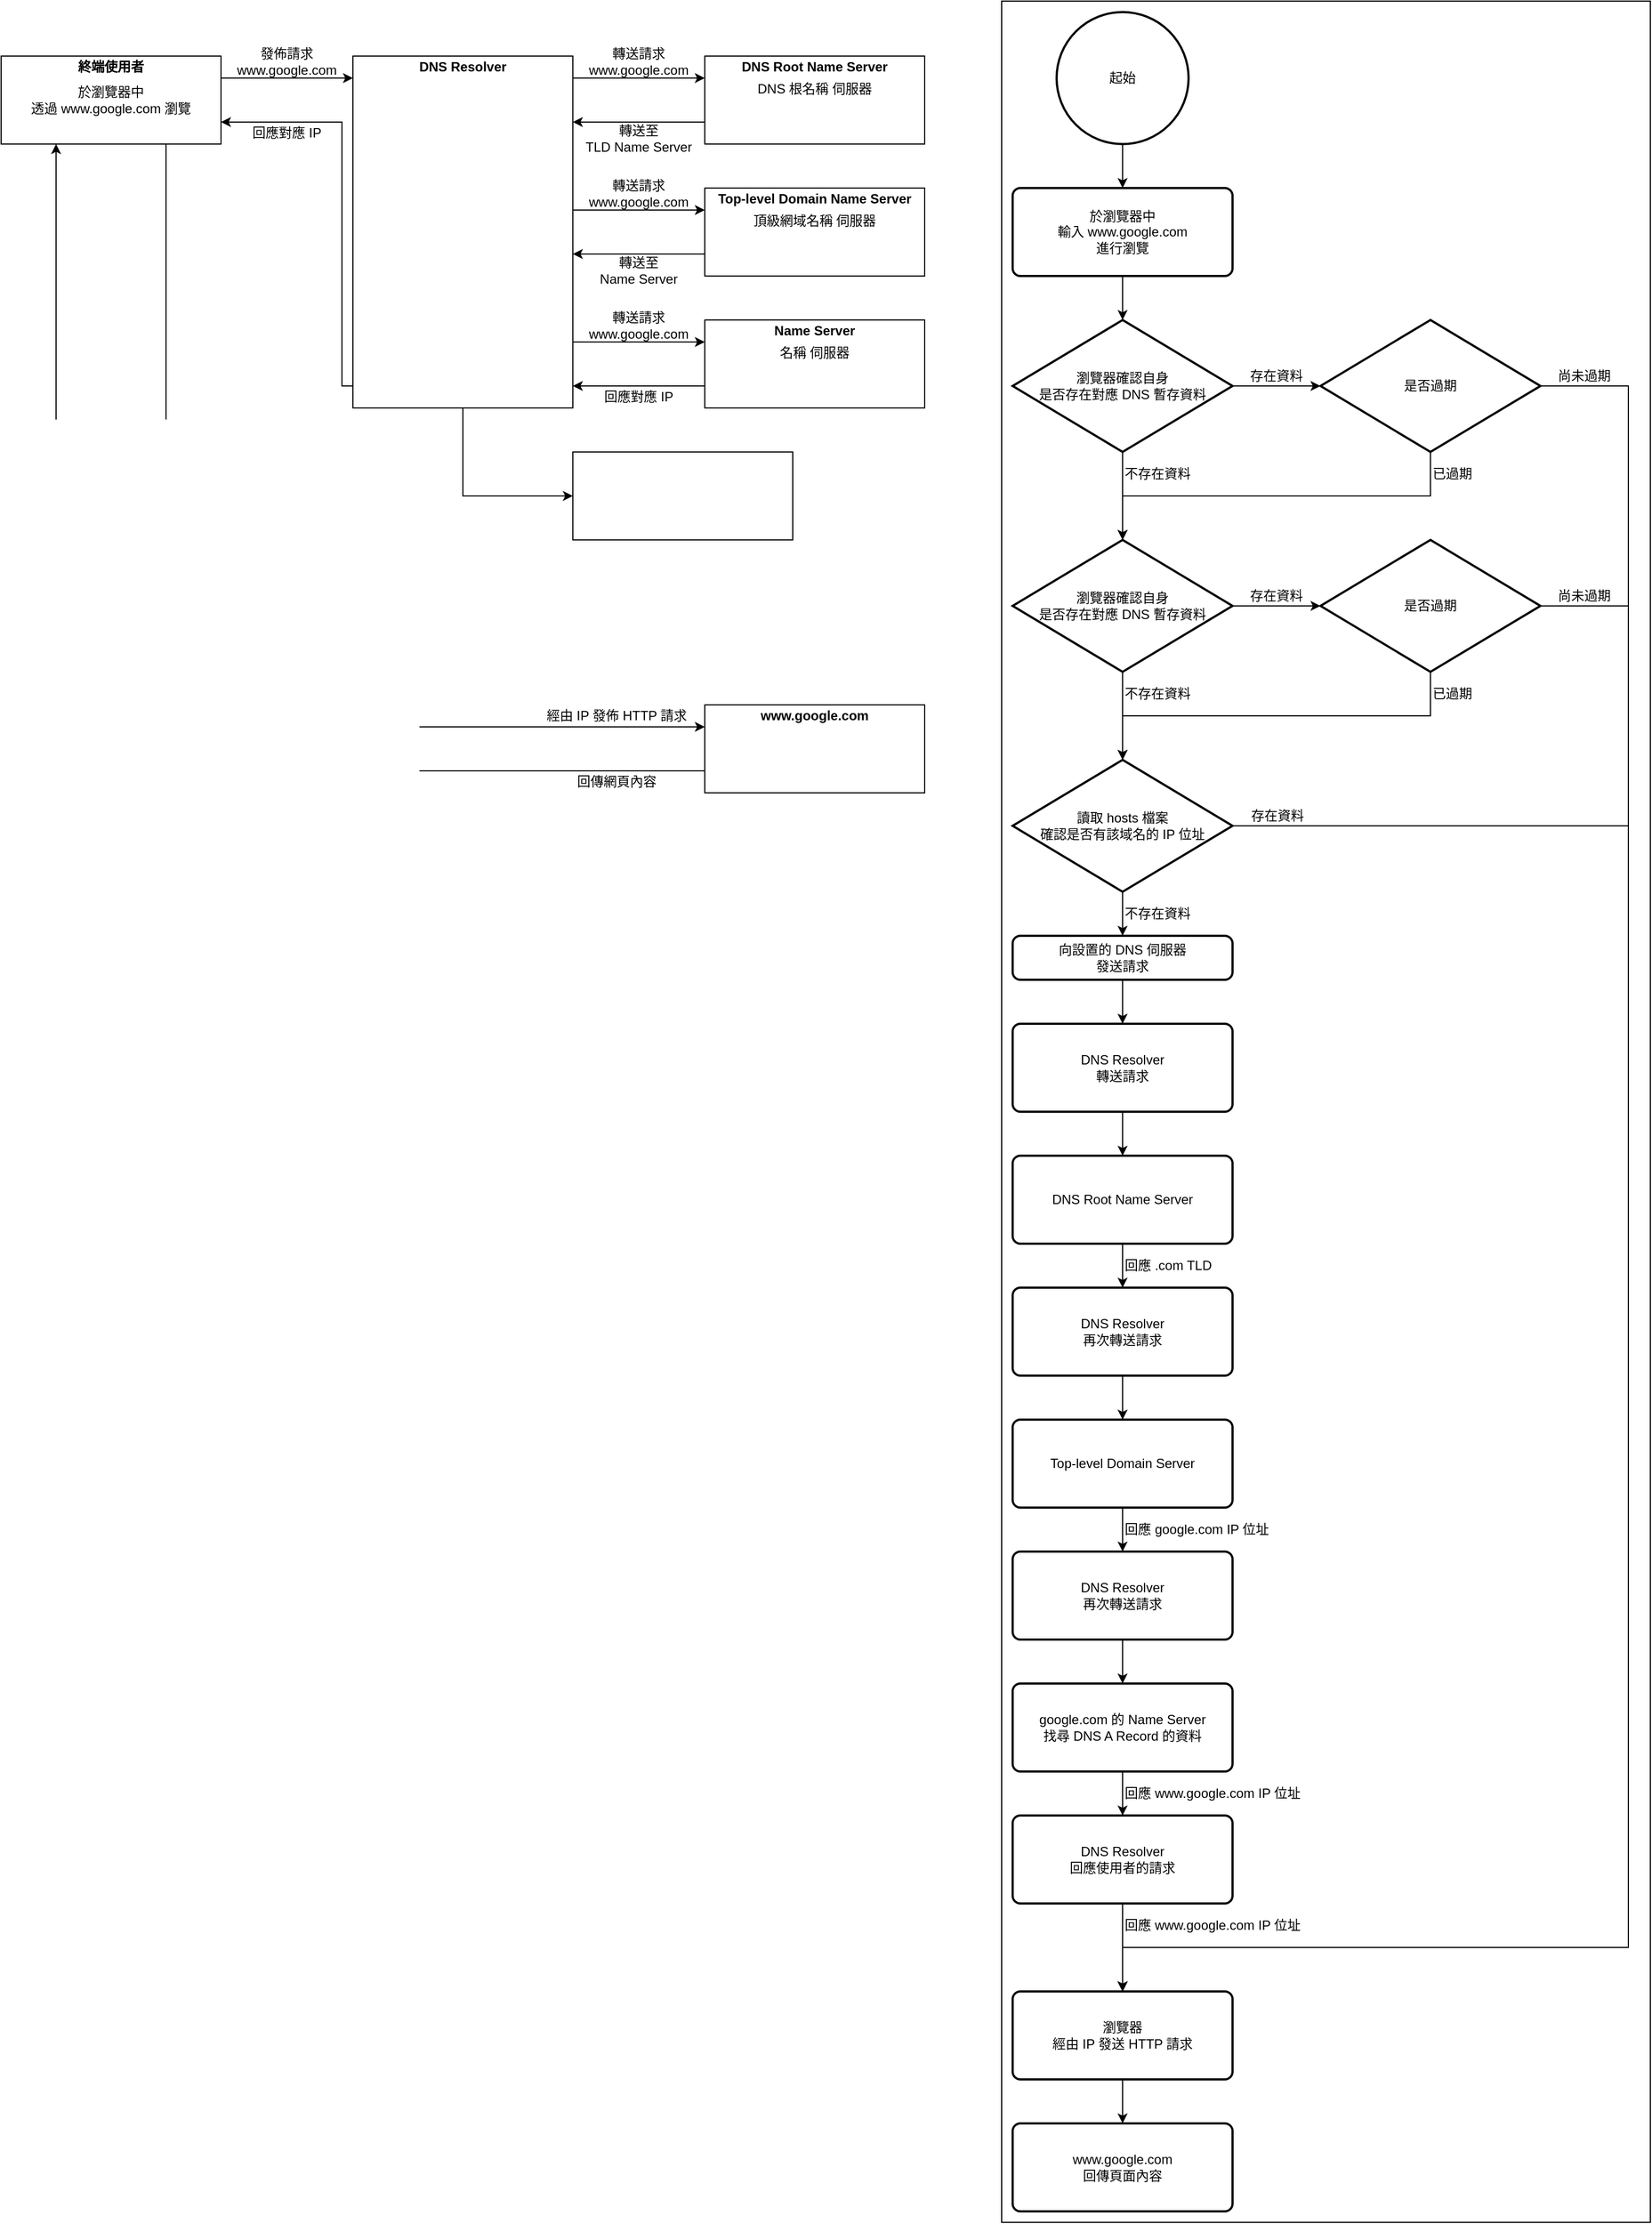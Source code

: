 <mxfile version="21.3.6" type="device">
  <diagram name="第 1 页" id="IJ6mtE8mXL97w89WOloE">
    <mxGraphModel dx="1615" dy="2149" grid="1" gridSize="10" guides="1" tooltips="1" connect="1" arrows="1" fold="1" page="1" pageScale="1" pageWidth="827" pageHeight="1169" math="0" shadow="0">
      <root>
        <mxCell id="0" />
        <mxCell id="1" parent="0" />
        <mxCell id="1t1uXv_9IBnylGE5I8BE-41" value="" style="rounded=0;whiteSpace=wrap;html=1;" vertex="1" parent="1">
          <mxGeometry x="950" y="-10" width="590" height="2020" as="geometry" />
        </mxCell>
        <mxCell id="Oc1GBQy9NfjebfQjgDQA-47" style="edgeStyle=orthogonalEdgeStyle;rounded=0;orthogonalLoop=1;jettySize=auto;html=1;exitX=0.5;exitY=1;exitDx=0;exitDy=0;entryX=0;entryY=0.5;entryDx=0;entryDy=0;" parent="1" source="Oc1GBQy9NfjebfQjgDQA-5" target="Oc1GBQy9NfjebfQjgDQA-46" edge="1">
          <mxGeometry relative="1" as="geometry" />
        </mxCell>
        <mxCell id="Oc1GBQy9NfjebfQjgDQA-5" value="" style="rounded=0;whiteSpace=wrap;html=1;" parent="1" vertex="1">
          <mxGeometry x="360" y="40" width="200" height="320" as="geometry" />
        </mxCell>
        <mxCell id="Oc1GBQy9NfjebfQjgDQA-26" style="edgeStyle=orthogonalEdgeStyle;rounded=0;orthogonalLoop=1;jettySize=auto;html=1;exitX=1;exitY=0.25;exitDx=0;exitDy=0;" parent="1" source="Oc1GBQy9NfjebfQjgDQA-2" edge="1">
          <mxGeometry relative="1" as="geometry">
            <mxPoint x="360" y="60" as="targetPoint" />
          </mxGeometry>
        </mxCell>
        <mxCell id="Oc1GBQy9NfjebfQjgDQA-42" style="edgeStyle=orthogonalEdgeStyle;rounded=0;orthogonalLoop=1;jettySize=auto;html=1;exitX=0.75;exitY=1;exitDx=0;exitDy=0;entryX=0;entryY=0.25;entryDx=0;entryDy=0;" parent="1" source="Oc1GBQy9NfjebfQjgDQA-2" target="Oc1GBQy9NfjebfQjgDQA-40" edge="1">
          <mxGeometry relative="1" as="geometry" />
        </mxCell>
        <mxCell id="Oc1GBQy9NfjebfQjgDQA-2" value="於瀏覽器中&lt;br&gt;透過&amp;nbsp;www.google.com 瀏覽" style="rounded=0;whiteSpace=wrap;html=1;container=0;" parent="1" vertex="1">
          <mxGeometry x="40" y="40" width="200" height="80" as="geometry" />
        </mxCell>
        <mxCell id="Oc1GBQy9NfjebfQjgDQA-8" value="終端使用者" style="text;html=1;strokeColor=none;fillColor=none;align=center;verticalAlign=middle;whiteSpace=wrap;rounded=0;fontStyle=1" parent="1" vertex="1">
          <mxGeometry x="40" y="40" width="200" height="20" as="geometry" />
        </mxCell>
        <mxCell id="Oc1GBQy9NfjebfQjgDQA-11" value="發佈請求&lt;br&gt;www.google.com" style="text;html=1;strokeColor=none;fillColor=none;align=center;verticalAlign=middle;whiteSpace=wrap;rounded=0;" parent="1" vertex="1">
          <mxGeometry x="240" y="30" width="120" height="30" as="geometry" />
        </mxCell>
        <mxCell id="Oc1GBQy9NfjebfQjgDQA-12" value="DNS Resolver" style="text;html=1;strokeColor=none;fillColor=none;align=center;verticalAlign=middle;whiteSpace=wrap;rounded=0;fontStyle=1" parent="1" vertex="1">
          <mxGeometry x="360" y="40" width="200" height="20" as="geometry" />
        </mxCell>
        <mxCell id="Oc1GBQy9NfjebfQjgDQA-23" style="edgeStyle=orthogonalEdgeStyle;rounded=0;orthogonalLoop=1;jettySize=auto;html=1;exitX=0;exitY=0.75;exitDx=0;exitDy=0;" parent="1" source="Oc1GBQy9NfjebfQjgDQA-13" edge="1">
          <mxGeometry relative="1" as="geometry">
            <mxPoint x="560" y="100" as="targetPoint" />
          </mxGeometry>
        </mxCell>
        <mxCell id="Oc1GBQy9NfjebfQjgDQA-13" value="" style="rounded=0;whiteSpace=wrap;html=1;" parent="1" vertex="1">
          <mxGeometry x="680" y="40" width="200" height="80" as="geometry" />
        </mxCell>
        <mxCell id="Oc1GBQy9NfjebfQjgDQA-14" value="DNS Root Name Server" style="text;html=1;strokeColor=none;fillColor=none;align=center;verticalAlign=middle;whiteSpace=wrap;rounded=0;fontStyle=1" parent="1" vertex="1">
          <mxGeometry x="680" y="40" width="200" height="20" as="geometry" />
        </mxCell>
        <mxCell id="Oc1GBQy9NfjebfQjgDQA-17" value="轉送請求&lt;br&gt;www.google.com" style="text;html=1;strokeColor=none;fillColor=none;align=center;verticalAlign=middle;whiteSpace=wrap;rounded=0;" parent="1" vertex="1">
          <mxGeometry x="560" y="30" width="120" height="30" as="geometry" />
        </mxCell>
        <mxCell id="Oc1GBQy9NfjebfQjgDQA-19" value="轉送至&lt;br&gt;TLD Name Server" style="text;html=1;strokeColor=none;fillColor=none;align=center;verticalAlign=middle;whiteSpace=wrap;rounded=0;" parent="1" vertex="1">
          <mxGeometry x="560" y="100" width="120" height="30" as="geometry" />
        </mxCell>
        <mxCell id="Oc1GBQy9NfjebfQjgDQA-29" style="edgeStyle=orthogonalEdgeStyle;rounded=0;orthogonalLoop=1;jettySize=auto;html=1;exitX=0;exitY=0.75;exitDx=0;exitDy=0;" parent="1" source="Oc1GBQy9NfjebfQjgDQA-20" edge="1">
          <mxGeometry relative="1" as="geometry">
            <mxPoint x="560" y="220" as="targetPoint" />
          </mxGeometry>
        </mxCell>
        <mxCell id="Oc1GBQy9NfjebfQjgDQA-20" value="" style="rounded=0;whiteSpace=wrap;html=1;" parent="1" vertex="1">
          <mxGeometry x="680" y="160" width="200" height="80" as="geometry" />
        </mxCell>
        <mxCell id="Oc1GBQy9NfjebfQjgDQA-21" value="Top-level Domain Name Server" style="text;html=1;strokeColor=none;fillColor=none;align=center;verticalAlign=middle;whiteSpace=wrap;rounded=0;fontStyle=1" parent="1" vertex="1">
          <mxGeometry x="680" y="160" width="200" height="20" as="geometry" />
        </mxCell>
        <mxCell id="Oc1GBQy9NfjebfQjgDQA-22" value="" style="endArrow=classic;html=1;rounded=0;entryX=0;entryY=0.25;entryDx=0;entryDy=0;" parent="1" target="Oc1GBQy9NfjebfQjgDQA-13" edge="1">
          <mxGeometry width="50" height="50" relative="1" as="geometry">
            <mxPoint x="560" y="60" as="sourcePoint" />
            <mxPoint x="630" y="80" as="targetPoint" />
          </mxGeometry>
        </mxCell>
        <mxCell id="Oc1GBQy9NfjebfQjgDQA-24" value="" style="endArrow=classic;html=1;rounded=0;entryX=0;entryY=0.25;entryDx=0;entryDy=0;" parent="1" target="Oc1GBQy9NfjebfQjgDQA-20" edge="1">
          <mxGeometry width="50" height="50" relative="1" as="geometry">
            <mxPoint x="560" y="180" as="sourcePoint" />
            <mxPoint x="630" y="220" as="targetPoint" />
          </mxGeometry>
        </mxCell>
        <mxCell id="Oc1GBQy9NfjebfQjgDQA-25" value="轉送請求&lt;br&gt;www.google.com" style="text;html=1;strokeColor=none;fillColor=none;align=center;verticalAlign=middle;whiteSpace=wrap;rounded=0;" parent="1" vertex="1">
          <mxGeometry x="560" y="150" width="120" height="30" as="geometry" />
        </mxCell>
        <mxCell id="Oc1GBQy9NfjebfQjgDQA-27" value="頂級網域名稱 伺服器" style="text;html=1;strokeColor=none;fillColor=none;align=center;verticalAlign=middle;whiteSpace=wrap;rounded=0;" parent="1" vertex="1">
          <mxGeometry x="680" y="180" width="200" height="20" as="geometry" />
        </mxCell>
        <mxCell id="Oc1GBQy9NfjebfQjgDQA-28" value="DNS&amp;nbsp;根名稱 伺服器" style="text;html=1;strokeColor=none;fillColor=none;align=center;verticalAlign=middle;whiteSpace=wrap;rounded=0;" parent="1" vertex="1">
          <mxGeometry x="680" y="60" width="200" height="20" as="geometry" />
        </mxCell>
        <mxCell id="Oc1GBQy9NfjebfQjgDQA-30" value="轉送至&lt;br&gt;Name Server" style="text;html=1;strokeColor=none;fillColor=none;align=center;verticalAlign=middle;whiteSpace=wrap;rounded=0;" parent="1" vertex="1">
          <mxGeometry x="560" y="220" width="120" height="30" as="geometry" />
        </mxCell>
        <mxCell id="Oc1GBQy9NfjebfQjgDQA-34" style="edgeStyle=orthogonalEdgeStyle;rounded=0;orthogonalLoop=1;jettySize=auto;html=1;exitX=0;exitY=0.75;exitDx=0;exitDy=0;" parent="1" source="Oc1GBQy9NfjebfQjgDQA-31" edge="1">
          <mxGeometry relative="1" as="geometry">
            <mxPoint x="560" y="340" as="targetPoint" />
          </mxGeometry>
        </mxCell>
        <mxCell id="Oc1GBQy9NfjebfQjgDQA-31" value="" style="rounded=0;whiteSpace=wrap;html=1;" parent="1" vertex="1">
          <mxGeometry x="680" y="280" width="200" height="80" as="geometry" />
        </mxCell>
        <mxCell id="Oc1GBQy9NfjebfQjgDQA-32" value="Name Server" style="text;html=1;strokeColor=none;fillColor=none;align=center;verticalAlign=middle;whiteSpace=wrap;rounded=0;fontStyle=1" parent="1" vertex="1">
          <mxGeometry x="680" y="280" width="200" height="20" as="geometry" />
        </mxCell>
        <mxCell id="Oc1GBQy9NfjebfQjgDQA-33" value="名稱 伺服器" style="text;html=1;strokeColor=none;fillColor=none;align=center;verticalAlign=middle;whiteSpace=wrap;rounded=0;" parent="1" vertex="1">
          <mxGeometry x="680" y="300" width="200" height="20" as="geometry" />
        </mxCell>
        <mxCell id="Oc1GBQy9NfjebfQjgDQA-35" value="" style="endArrow=classic;html=1;rounded=0;entryX=0;entryY=0.25;entryDx=0;entryDy=0;" parent="1" target="Oc1GBQy9NfjebfQjgDQA-31" edge="1">
          <mxGeometry width="50" height="50" relative="1" as="geometry">
            <mxPoint x="560" y="300" as="sourcePoint" />
            <mxPoint x="640" y="370" as="targetPoint" />
          </mxGeometry>
        </mxCell>
        <mxCell id="Oc1GBQy9NfjebfQjgDQA-36" value="轉送請求&lt;br&gt;www.google.com" style="text;html=1;strokeColor=none;fillColor=none;align=center;verticalAlign=middle;whiteSpace=wrap;rounded=0;" parent="1" vertex="1">
          <mxGeometry x="560" y="270" width="120" height="30" as="geometry" />
        </mxCell>
        <mxCell id="Oc1GBQy9NfjebfQjgDQA-37" value="回應對應 IP" style="text;html=1;strokeColor=none;fillColor=none;align=center;verticalAlign=middle;whiteSpace=wrap;rounded=0;" parent="1" vertex="1">
          <mxGeometry x="560" y="340" width="120" height="20" as="geometry" />
        </mxCell>
        <mxCell id="Oc1GBQy9NfjebfQjgDQA-38" value="" style="endArrow=classic;html=1;rounded=0;entryX=1;entryY=0.75;entryDx=0;entryDy=0;" parent="1" target="Oc1GBQy9NfjebfQjgDQA-2" edge="1">
          <mxGeometry width="50" height="50" relative="1" as="geometry">
            <mxPoint x="360" y="340" as="sourcePoint" />
            <mxPoint x="270" y="280" as="targetPoint" />
            <Array as="points">
              <mxPoint x="350" y="340" />
              <mxPoint x="350" y="100" />
            </Array>
          </mxGeometry>
        </mxCell>
        <mxCell id="Oc1GBQy9NfjebfQjgDQA-39" value="回應對應 IP" style="text;html=1;strokeColor=none;fillColor=none;align=center;verticalAlign=middle;whiteSpace=wrap;rounded=0;" parent="1" vertex="1">
          <mxGeometry x="240" y="100" width="120" height="20" as="geometry" />
        </mxCell>
        <mxCell id="Oc1GBQy9NfjebfQjgDQA-44" style="edgeStyle=orthogonalEdgeStyle;rounded=0;orthogonalLoop=1;jettySize=auto;html=1;exitX=0;exitY=0.75;exitDx=0;exitDy=0;entryX=0.25;entryY=1;entryDx=0;entryDy=0;" parent="1" source="Oc1GBQy9NfjebfQjgDQA-40" target="Oc1GBQy9NfjebfQjgDQA-2" edge="1">
          <mxGeometry relative="1" as="geometry" />
        </mxCell>
        <mxCell id="Oc1GBQy9NfjebfQjgDQA-40" value="" style="rounded=0;whiteSpace=wrap;html=1;" parent="1" vertex="1">
          <mxGeometry x="680" y="630" width="200" height="80" as="geometry" />
        </mxCell>
        <mxCell id="Oc1GBQy9NfjebfQjgDQA-41" value="www.google.com" style="text;html=1;strokeColor=none;fillColor=none;align=center;verticalAlign=middle;whiteSpace=wrap;rounded=0;fontStyle=1" parent="1" vertex="1">
          <mxGeometry x="680" y="630" width="200" height="20" as="geometry" />
        </mxCell>
        <mxCell id="Oc1GBQy9NfjebfQjgDQA-43" value="經由 IP 發佈 HTTP 請求" style="text;html=1;strokeColor=none;fillColor=none;align=center;verticalAlign=middle;whiteSpace=wrap;rounded=0;" parent="1" vertex="1">
          <mxGeometry x="520" y="630" width="160" height="20" as="geometry" />
        </mxCell>
        <mxCell id="Oc1GBQy9NfjebfQjgDQA-45" value="回傳網頁內容" style="text;html=1;strokeColor=none;fillColor=none;align=center;verticalAlign=middle;whiteSpace=wrap;rounded=0;" parent="1" vertex="1">
          <mxGeometry x="520" y="690" width="160" height="20" as="geometry" />
        </mxCell>
        <mxCell id="Oc1GBQy9NfjebfQjgDQA-46" value="" style="rounded=0;whiteSpace=wrap;html=1;" parent="1" vertex="1">
          <mxGeometry x="560" y="400" width="200" height="80" as="geometry" />
        </mxCell>
        <mxCell id="T3SigYvGde6pG3R6w0Rn-3" style="edgeStyle=orthogonalEdgeStyle;rounded=0;orthogonalLoop=1;jettySize=auto;html=1;entryX=0.5;entryY=0;entryDx=0;entryDy=0;" parent="1" source="T3SigYvGde6pG3R6w0Rn-1" target="T3SigYvGde6pG3R6w0Rn-2" edge="1">
          <mxGeometry relative="1" as="geometry" />
        </mxCell>
        <mxCell id="T3SigYvGde6pG3R6w0Rn-1" value="起始" style="strokeWidth=2;html=1;shape=mxgraph.flowchart.start_2;whiteSpace=wrap;" parent="1" vertex="1">
          <mxGeometry x="1000" width="120" height="120" as="geometry" />
        </mxCell>
        <mxCell id="T3SigYvGde6pG3R6w0Rn-5" style="edgeStyle=orthogonalEdgeStyle;rounded=0;orthogonalLoop=1;jettySize=auto;html=1;entryX=0.5;entryY=0;entryDx=0;entryDy=0;entryPerimeter=0;" parent="1" source="T3SigYvGde6pG3R6w0Rn-2" target="T3SigYvGde6pG3R6w0Rn-4" edge="1">
          <mxGeometry relative="1" as="geometry" />
        </mxCell>
        <mxCell id="T3SigYvGde6pG3R6w0Rn-2" value="於瀏覽器中&lt;br&gt;輸入 www.google.com&lt;br&gt;進行瀏覽" style="rounded=1;whiteSpace=wrap;html=1;absoluteArcSize=1;arcSize=14;strokeWidth=2;" parent="1" vertex="1">
          <mxGeometry x="960" y="160" width="200" height="80" as="geometry" />
        </mxCell>
        <mxCell id="T3SigYvGde6pG3R6w0Rn-7" style="edgeStyle=orthogonalEdgeStyle;rounded=0;orthogonalLoop=1;jettySize=auto;html=1;entryX=0;entryY=0.5;entryDx=0;entryDy=0;entryPerimeter=0;" parent="1" source="T3SigYvGde6pG3R6w0Rn-4" target="T3SigYvGde6pG3R6w0Rn-6" edge="1">
          <mxGeometry relative="1" as="geometry" />
        </mxCell>
        <mxCell id="T3SigYvGde6pG3R6w0Rn-11" style="edgeStyle=orthogonalEdgeStyle;rounded=0;orthogonalLoop=1;jettySize=auto;html=1;entryX=0.5;entryY=0;entryDx=0;entryDy=0;entryPerimeter=0;" parent="1" source="T3SigYvGde6pG3R6w0Rn-4" target="T3SigYvGde6pG3R6w0Rn-10" edge="1">
          <mxGeometry relative="1" as="geometry" />
        </mxCell>
        <mxCell id="T3SigYvGde6pG3R6w0Rn-4" value="瀏覽器確認自身&lt;br&gt;是否存在對應 DNS 暫存資料" style="strokeWidth=2;html=1;shape=mxgraph.flowchart.decision;whiteSpace=wrap;" parent="1" vertex="1">
          <mxGeometry x="960" y="280" width="200" height="120" as="geometry" />
        </mxCell>
        <mxCell id="T3SigYvGde6pG3R6w0Rn-12" style="edgeStyle=orthogonalEdgeStyle;rounded=0;orthogonalLoop=1;jettySize=auto;html=1;entryX=0.5;entryY=0;entryDx=0;entryDy=0;entryPerimeter=0;" parent="1" source="T3SigYvGde6pG3R6w0Rn-6" target="T3SigYvGde6pG3R6w0Rn-10" edge="1">
          <mxGeometry relative="1" as="geometry">
            <Array as="points">
              <mxPoint x="1340" y="440" />
              <mxPoint x="1060" y="440" />
            </Array>
          </mxGeometry>
        </mxCell>
        <mxCell id="1t1uXv_9IBnylGE5I8BE-35" style="edgeStyle=orthogonalEdgeStyle;rounded=0;orthogonalLoop=1;jettySize=auto;html=1;entryX=0.5;entryY=0;entryDx=0;entryDy=0;" edge="1" parent="1" source="T3SigYvGde6pG3R6w0Rn-6" target="1t1uXv_9IBnylGE5I8BE-30">
          <mxGeometry relative="1" as="geometry">
            <Array as="points">
              <mxPoint x="1520" y="340" />
              <mxPoint x="1520" y="1760" />
              <mxPoint x="1060" y="1760" />
            </Array>
          </mxGeometry>
        </mxCell>
        <mxCell id="T3SigYvGde6pG3R6w0Rn-6" value="是否過期" style="strokeWidth=2;html=1;shape=mxgraph.flowchart.decision;whiteSpace=wrap;" parent="1" vertex="1">
          <mxGeometry x="1240" y="280" width="200" height="120" as="geometry" />
        </mxCell>
        <mxCell id="T3SigYvGde6pG3R6w0Rn-8" value="存在資料" style="text;html=1;strokeColor=none;fillColor=none;align=center;verticalAlign=bottom;whiteSpace=wrap;rounded=0;" parent="1" vertex="1">
          <mxGeometry x="1160" y="310" width="80" height="30" as="geometry" />
        </mxCell>
        <mxCell id="T3SigYvGde6pG3R6w0Rn-16" style="edgeStyle=orthogonalEdgeStyle;rounded=0;orthogonalLoop=1;jettySize=auto;html=1;exitX=1;exitY=0.5;exitDx=0;exitDy=0;exitPerimeter=0;entryX=0;entryY=0.5;entryDx=0;entryDy=0;entryPerimeter=0;" parent="1" source="T3SigYvGde6pG3R6w0Rn-10" target="T3SigYvGde6pG3R6w0Rn-15" edge="1">
          <mxGeometry relative="1" as="geometry" />
        </mxCell>
        <mxCell id="T3SigYvGde6pG3R6w0Rn-18" style="edgeStyle=orthogonalEdgeStyle;rounded=0;orthogonalLoop=1;jettySize=auto;html=1;entryX=0.5;entryY=0;entryDx=0;entryDy=0;entryPerimeter=0;" parent="1" source="T3SigYvGde6pG3R6w0Rn-10" target="T3SigYvGde6pG3R6w0Rn-17" edge="1">
          <mxGeometry relative="1" as="geometry" />
        </mxCell>
        <mxCell id="T3SigYvGde6pG3R6w0Rn-10" value="瀏覽器確認自身&lt;br&gt;是否存在對應 DNS 暫存資料" style="strokeWidth=2;html=1;shape=mxgraph.flowchart.decision;whiteSpace=wrap;" parent="1" vertex="1">
          <mxGeometry x="960" y="480" width="200" height="120" as="geometry" />
        </mxCell>
        <mxCell id="T3SigYvGde6pG3R6w0Rn-13" value="不存在資料" style="text;html=1;strokeColor=none;fillColor=none;align=left;verticalAlign=middle;whiteSpace=wrap;rounded=0;" parent="1" vertex="1">
          <mxGeometry x="1060" y="400" width="80" height="40" as="geometry" />
        </mxCell>
        <mxCell id="T3SigYvGde6pG3R6w0Rn-14" value="已過期" style="text;html=1;strokeColor=none;fillColor=none;align=left;verticalAlign=middle;whiteSpace=wrap;rounded=0;" parent="1" vertex="1">
          <mxGeometry x="1340" y="400" width="80" height="40" as="geometry" />
        </mxCell>
        <mxCell id="T3SigYvGde6pG3R6w0Rn-19" style="edgeStyle=orthogonalEdgeStyle;rounded=0;orthogonalLoop=1;jettySize=auto;html=1;entryX=0.5;entryY=0;entryDx=0;entryDy=0;entryPerimeter=0;" parent="1" source="T3SigYvGde6pG3R6w0Rn-15" target="T3SigYvGde6pG3R6w0Rn-17" edge="1">
          <mxGeometry relative="1" as="geometry">
            <Array as="points">
              <mxPoint x="1340" y="640" />
              <mxPoint x="1060" y="640" />
            </Array>
          </mxGeometry>
        </mxCell>
        <mxCell id="1t1uXv_9IBnylGE5I8BE-36" style="edgeStyle=orthogonalEdgeStyle;rounded=0;orthogonalLoop=1;jettySize=auto;html=1;entryX=0.5;entryY=0;entryDx=0;entryDy=0;" edge="1" parent="1" source="T3SigYvGde6pG3R6w0Rn-15" target="1t1uXv_9IBnylGE5I8BE-30">
          <mxGeometry relative="1" as="geometry">
            <Array as="points">
              <mxPoint x="1520" y="540" />
              <mxPoint x="1520" y="1760" />
              <mxPoint x="1060" y="1760" />
            </Array>
          </mxGeometry>
        </mxCell>
        <mxCell id="T3SigYvGde6pG3R6w0Rn-15" value="是否過期" style="strokeWidth=2;html=1;shape=mxgraph.flowchart.decision;whiteSpace=wrap;" parent="1" vertex="1">
          <mxGeometry x="1240" y="480" width="200" height="120" as="geometry" />
        </mxCell>
        <mxCell id="T3SigYvGde6pG3R6w0Rn-25" style="edgeStyle=orthogonalEdgeStyle;rounded=0;orthogonalLoop=1;jettySize=auto;html=1;entryX=0.5;entryY=0;entryDx=0;entryDy=0;" parent="1" source="T3SigYvGde6pG3R6w0Rn-17" target="T3SigYvGde6pG3R6w0Rn-24" edge="1">
          <mxGeometry relative="1" as="geometry" />
        </mxCell>
        <mxCell id="1t1uXv_9IBnylGE5I8BE-37" style="edgeStyle=orthogonalEdgeStyle;rounded=0;orthogonalLoop=1;jettySize=auto;html=1;entryX=0.5;entryY=0;entryDx=0;entryDy=0;" edge="1" parent="1" source="T3SigYvGde6pG3R6w0Rn-17" target="1t1uXv_9IBnylGE5I8BE-30">
          <mxGeometry relative="1" as="geometry">
            <Array as="points">
              <mxPoint x="1520" y="740" />
              <mxPoint x="1520" y="1760" />
              <mxPoint x="1060" y="1760" />
            </Array>
          </mxGeometry>
        </mxCell>
        <mxCell id="T3SigYvGde6pG3R6w0Rn-17" value="讀取 hosts 檔案&lt;br&gt;確認是否有該域名的 IP 位址" style="strokeWidth=2;html=1;shape=mxgraph.flowchart.decision;whiteSpace=wrap;" parent="1" vertex="1">
          <mxGeometry x="960" y="680" width="200" height="120" as="geometry" />
        </mxCell>
        <mxCell id="T3SigYvGde6pG3R6w0Rn-20" value="不存在資料" style="text;html=1;strokeColor=none;fillColor=none;align=left;verticalAlign=middle;whiteSpace=wrap;rounded=0;" parent="1" vertex="1">
          <mxGeometry x="1060" y="600" width="80" height="40" as="geometry" />
        </mxCell>
        <mxCell id="T3SigYvGde6pG3R6w0Rn-21" value="已過期" style="text;html=1;strokeColor=none;fillColor=none;align=left;verticalAlign=middle;whiteSpace=wrap;rounded=0;" parent="1" vertex="1">
          <mxGeometry x="1340" y="600" width="80" height="40" as="geometry" />
        </mxCell>
        <mxCell id="T3SigYvGde6pG3R6w0Rn-22" value="存在資料" style="text;html=1;strokeColor=none;fillColor=none;align=center;verticalAlign=bottom;whiteSpace=wrap;rounded=0;" parent="1" vertex="1">
          <mxGeometry x="1160" y="510" width="80" height="30" as="geometry" />
        </mxCell>
        <mxCell id="1t1uXv_9IBnylGE5I8BE-3" style="edgeStyle=orthogonalEdgeStyle;rounded=0;orthogonalLoop=1;jettySize=auto;html=1;entryX=0.5;entryY=0;entryDx=0;entryDy=0;" edge="1" parent="1" source="T3SigYvGde6pG3R6w0Rn-24" target="1t1uXv_9IBnylGE5I8BE-2">
          <mxGeometry relative="1" as="geometry" />
        </mxCell>
        <mxCell id="T3SigYvGde6pG3R6w0Rn-24" value="向設置的 DNS 伺服器&lt;br&gt;發送請求" style="rounded=1;whiteSpace=wrap;html=1;absoluteArcSize=1;arcSize=14;strokeWidth=2;" parent="1" vertex="1">
          <mxGeometry x="960" y="840" width="200" height="40" as="geometry" />
        </mxCell>
        <mxCell id="T3SigYvGde6pG3R6w0Rn-26" value="不存在資料" style="text;html=1;strokeColor=none;fillColor=none;align=left;verticalAlign=middle;whiteSpace=wrap;rounded=0;" parent="1" vertex="1">
          <mxGeometry x="1060" y="800" width="80" height="40" as="geometry" />
        </mxCell>
        <mxCell id="1t1uXv_9IBnylGE5I8BE-15" style="edgeStyle=orthogonalEdgeStyle;rounded=0;orthogonalLoop=1;jettySize=auto;html=1;" edge="1" parent="1" source="1t1uXv_9IBnylGE5I8BE-2" target="1t1uXv_9IBnylGE5I8BE-4">
          <mxGeometry relative="1" as="geometry" />
        </mxCell>
        <mxCell id="1t1uXv_9IBnylGE5I8BE-2" value="DNS Resolver&lt;br&gt;轉送請求" style="rounded=1;whiteSpace=wrap;html=1;absoluteArcSize=1;arcSize=14;strokeWidth=2;" vertex="1" parent="1">
          <mxGeometry x="960" y="920" width="200" height="80" as="geometry" />
        </mxCell>
        <mxCell id="1t1uXv_9IBnylGE5I8BE-18" style="edgeStyle=orthogonalEdgeStyle;rounded=0;orthogonalLoop=1;jettySize=auto;html=1;entryX=0.5;entryY=0;entryDx=0;entryDy=0;" edge="1" parent="1" source="1t1uXv_9IBnylGE5I8BE-4" target="1t1uXv_9IBnylGE5I8BE-17">
          <mxGeometry relative="1" as="geometry" />
        </mxCell>
        <mxCell id="1t1uXv_9IBnylGE5I8BE-4" value="DNS Root Name Server" style="rounded=1;whiteSpace=wrap;html=1;absoluteArcSize=1;arcSize=14;strokeWidth=2;" vertex="1" parent="1">
          <mxGeometry x="960" y="1040" width="200" height="80" as="geometry" />
        </mxCell>
        <mxCell id="1t1uXv_9IBnylGE5I8BE-9" value="回應 .com TLD" style="text;html=1;strokeColor=none;fillColor=none;align=left;verticalAlign=middle;whiteSpace=wrap;rounded=0;" vertex="1" parent="1">
          <mxGeometry x="1060" y="1120" width="120" height="40" as="geometry" />
        </mxCell>
        <mxCell id="1t1uXv_9IBnylGE5I8BE-21" style="edgeStyle=orthogonalEdgeStyle;rounded=0;orthogonalLoop=1;jettySize=auto;html=1;entryX=0.5;entryY=0;entryDx=0;entryDy=0;" edge="1" parent="1" source="1t1uXv_9IBnylGE5I8BE-10" target="1t1uXv_9IBnylGE5I8BE-20">
          <mxGeometry relative="1" as="geometry" />
        </mxCell>
        <mxCell id="1t1uXv_9IBnylGE5I8BE-10" value="Top-level Domain Server" style="rounded=1;whiteSpace=wrap;html=1;absoluteArcSize=1;arcSize=14;strokeWidth=2;" vertex="1" parent="1">
          <mxGeometry x="960" y="1280" width="200" height="80" as="geometry" />
        </mxCell>
        <mxCell id="1t1uXv_9IBnylGE5I8BE-14" value="回應 google.com IP 位址" style="text;html=1;strokeColor=none;fillColor=none;align=left;verticalAlign=middle;whiteSpace=wrap;rounded=0;" vertex="1" parent="1">
          <mxGeometry x="1060" y="1360" width="160" height="40" as="geometry" />
        </mxCell>
        <mxCell id="1t1uXv_9IBnylGE5I8BE-19" style="edgeStyle=orthogonalEdgeStyle;rounded=0;orthogonalLoop=1;jettySize=auto;html=1;entryX=0.5;entryY=0;entryDx=0;entryDy=0;" edge="1" parent="1" source="1t1uXv_9IBnylGE5I8BE-17" target="1t1uXv_9IBnylGE5I8BE-10">
          <mxGeometry relative="1" as="geometry" />
        </mxCell>
        <mxCell id="1t1uXv_9IBnylGE5I8BE-17" value="DNS Resolver&lt;br&gt;再次轉送請求" style="rounded=1;whiteSpace=wrap;html=1;absoluteArcSize=1;arcSize=14;strokeWidth=2;" vertex="1" parent="1">
          <mxGeometry x="960" y="1160" width="200" height="80" as="geometry" />
        </mxCell>
        <mxCell id="1t1uXv_9IBnylGE5I8BE-23" style="edgeStyle=orthogonalEdgeStyle;rounded=0;orthogonalLoop=1;jettySize=auto;html=1;entryX=0.5;entryY=0;entryDx=0;entryDy=0;" edge="1" parent="1" source="1t1uXv_9IBnylGE5I8BE-20" target="1t1uXv_9IBnylGE5I8BE-22">
          <mxGeometry relative="1" as="geometry" />
        </mxCell>
        <mxCell id="1t1uXv_9IBnylGE5I8BE-20" value="DNS Resolver&lt;br&gt;再次轉送請求" style="rounded=1;whiteSpace=wrap;html=1;absoluteArcSize=1;arcSize=14;strokeWidth=2;" vertex="1" parent="1">
          <mxGeometry x="960" y="1400" width="200" height="80" as="geometry" />
        </mxCell>
        <mxCell id="1t1uXv_9IBnylGE5I8BE-25" style="edgeStyle=orthogonalEdgeStyle;rounded=0;orthogonalLoop=1;jettySize=auto;html=1;entryX=0.5;entryY=0;entryDx=0;entryDy=0;" edge="1" parent="1" source="1t1uXv_9IBnylGE5I8BE-22" target="1t1uXv_9IBnylGE5I8BE-29">
          <mxGeometry relative="1" as="geometry">
            <mxPoint x="1060" y="1640" as="targetPoint" />
          </mxGeometry>
        </mxCell>
        <mxCell id="1t1uXv_9IBnylGE5I8BE-22" value="google.com 的 Name Server&lt;br&gt;找尋 DNS A Record 的資料" style="rounded=1;whiteSpace=wrap;html=1;absoluteArcSize=1;arcSize=14;strokeWidth=2;" vertex="1" parent="1">
          <mxGeometry x="960" y="1520" width="200" height="80" as="geometry" />
        </mxCell>
        <mxCell id="1t1uXv_9IBnylGE5I8BE-26" value="回應 www.google.com IP 位址" style="text;html=1;strokeColor=none;fillColor=none;align=left;verticalAlign=middle;whiteSpace=wrap;rounded=0;" vertex="1" parent="1">
          <mxGeometry x="1060" y="1600" width="200" height="40" as="geometry" />
        </mxCell>
        <mxCell id="1t1uXv_9IBnylGE5I8BE-31" style="edgeStyle=orthogonalEdgeStyle;rounded=0;orthogonalLoop=1;jettySize=auto;html=1;entryX=0.5;entryY=0;entryDx=0;entryDy=0;" edge="1" parent="1" source="1t1uXv_9IBnylGE5I8BE-29" target="1t1uXv_9IBnylGE5I8BE-30">
          <mxGeometry relative="1" as="geometry" />
        </mxCell>
        <mxCell id="1t1uXv_9IBnylGE5I8BE-29" value="DNS Resolver&lt;br&gt;回應使用者的請求" style="rounded=1;whiteSpace=wrap;html=1;absoluteArcSize=1;arcSize=14;strokeWidth=2;" vertex="1" parent="1">
          <mxGeometry x="960" y="1640" width="200" height="80" as="geometry" />
        </mxCell>
        <mxCell id="1t1uXv_9IBnylGE5I8BE-34" style="edgeStyle=orthogonalEdgeStyle;rounded=0;orthogonalLoop=1;jettySize=auto;html=1;entryX=0.5;entryY=0;entryDx=0;entryDy=0;" edge="1" parent="1" source="1t1uXv_9IBnylGE5I8BE-30" target="1t1uXv_9IBnylGE5I8BE-33">
          <mxGeometry relative="1" as="geometry" />
        </mxCell>
        <mxCell id="1t1uXv_9IBnylGE5I8BE-30" value="瀏覽器&lt;br&gt;經由 IP 發送 HTTP 請求" style="rounded=1;whiteSpace=wrap;html=1;absoluteArcSize=1;arcSize=14;strokeWidth=2;" vertex="1" parent="1">
          <mxGeometry x="960" y="1800" width="200" height="80" as="geometry" />
        </mxCell>
        <mxCell id="1t1uXv_9IBnylGE5I8BE-32" value="回應 www.google.com IP 位址" style="text;html=1;strokeColor=none;fillColor=none;align=left;verticalAlign=middle;whiteSpace=wrap;rounded=0;" vertex="1" parent="1">
          <mxGeometry x="1060" y="1720" width="200" height="40" as="geometry" />
        </mxCell>
        <mxCell id="1t1uXv_9IBnylGE5I8BE-33" value="www.google.com&lt;br&gt;回傳頁面內容" style="rounded=1;whiteSpace=wrap;html=1;absoluteArcSize=1;arcSize=14;strokeWidth=2;" vertex="1" parent="1">
          <mxGeometry x="960" y="1920" width="200" height="80" as="geometry" />
        </mxCell>
        <mxCell id="1t1uXv_9IBnylGE5I8BE-38" value="尚未過期" style="text;html=1;strokeColor=none;fillColor=none;align=center;verticalAlign=bottom;whiteSpace=wrap;rounded=0;" vertex="1" parent="1">
          <mxGeometry x="1440" y="310" width="80" height="30" as="geometry" />
        </mxCell>
        <mxCell id="1t1uXv_9IBnylGE5I8BE-39" value="尚未過期" style="text;html=1;strokeColor=none;fillColor=none;align=center;verticalAlign=bottom;whiteSpace=wrap;rounded=0;" vertex="1" parent="1">
          <mxGeometry x="1440" y="510" width="80" height="30" as="geometry" />
        </mxCell>
        <mxCell id="1t1uXv_9IBnylGE5I8BE-40" value="存在資料" style="text;html=1;strokeColor=none;fillColor=none;align=center;verticalAlign=bottom;whiteSpace=wrap;rounded=0;" vertex="1" parent="1">
          <mxGeometry x="1161" y="710" width="80" height="30" as="geometry" />
        </mxCell>
      </root>
    </mxGraphModel>
  </diagram>
</mxfile>
